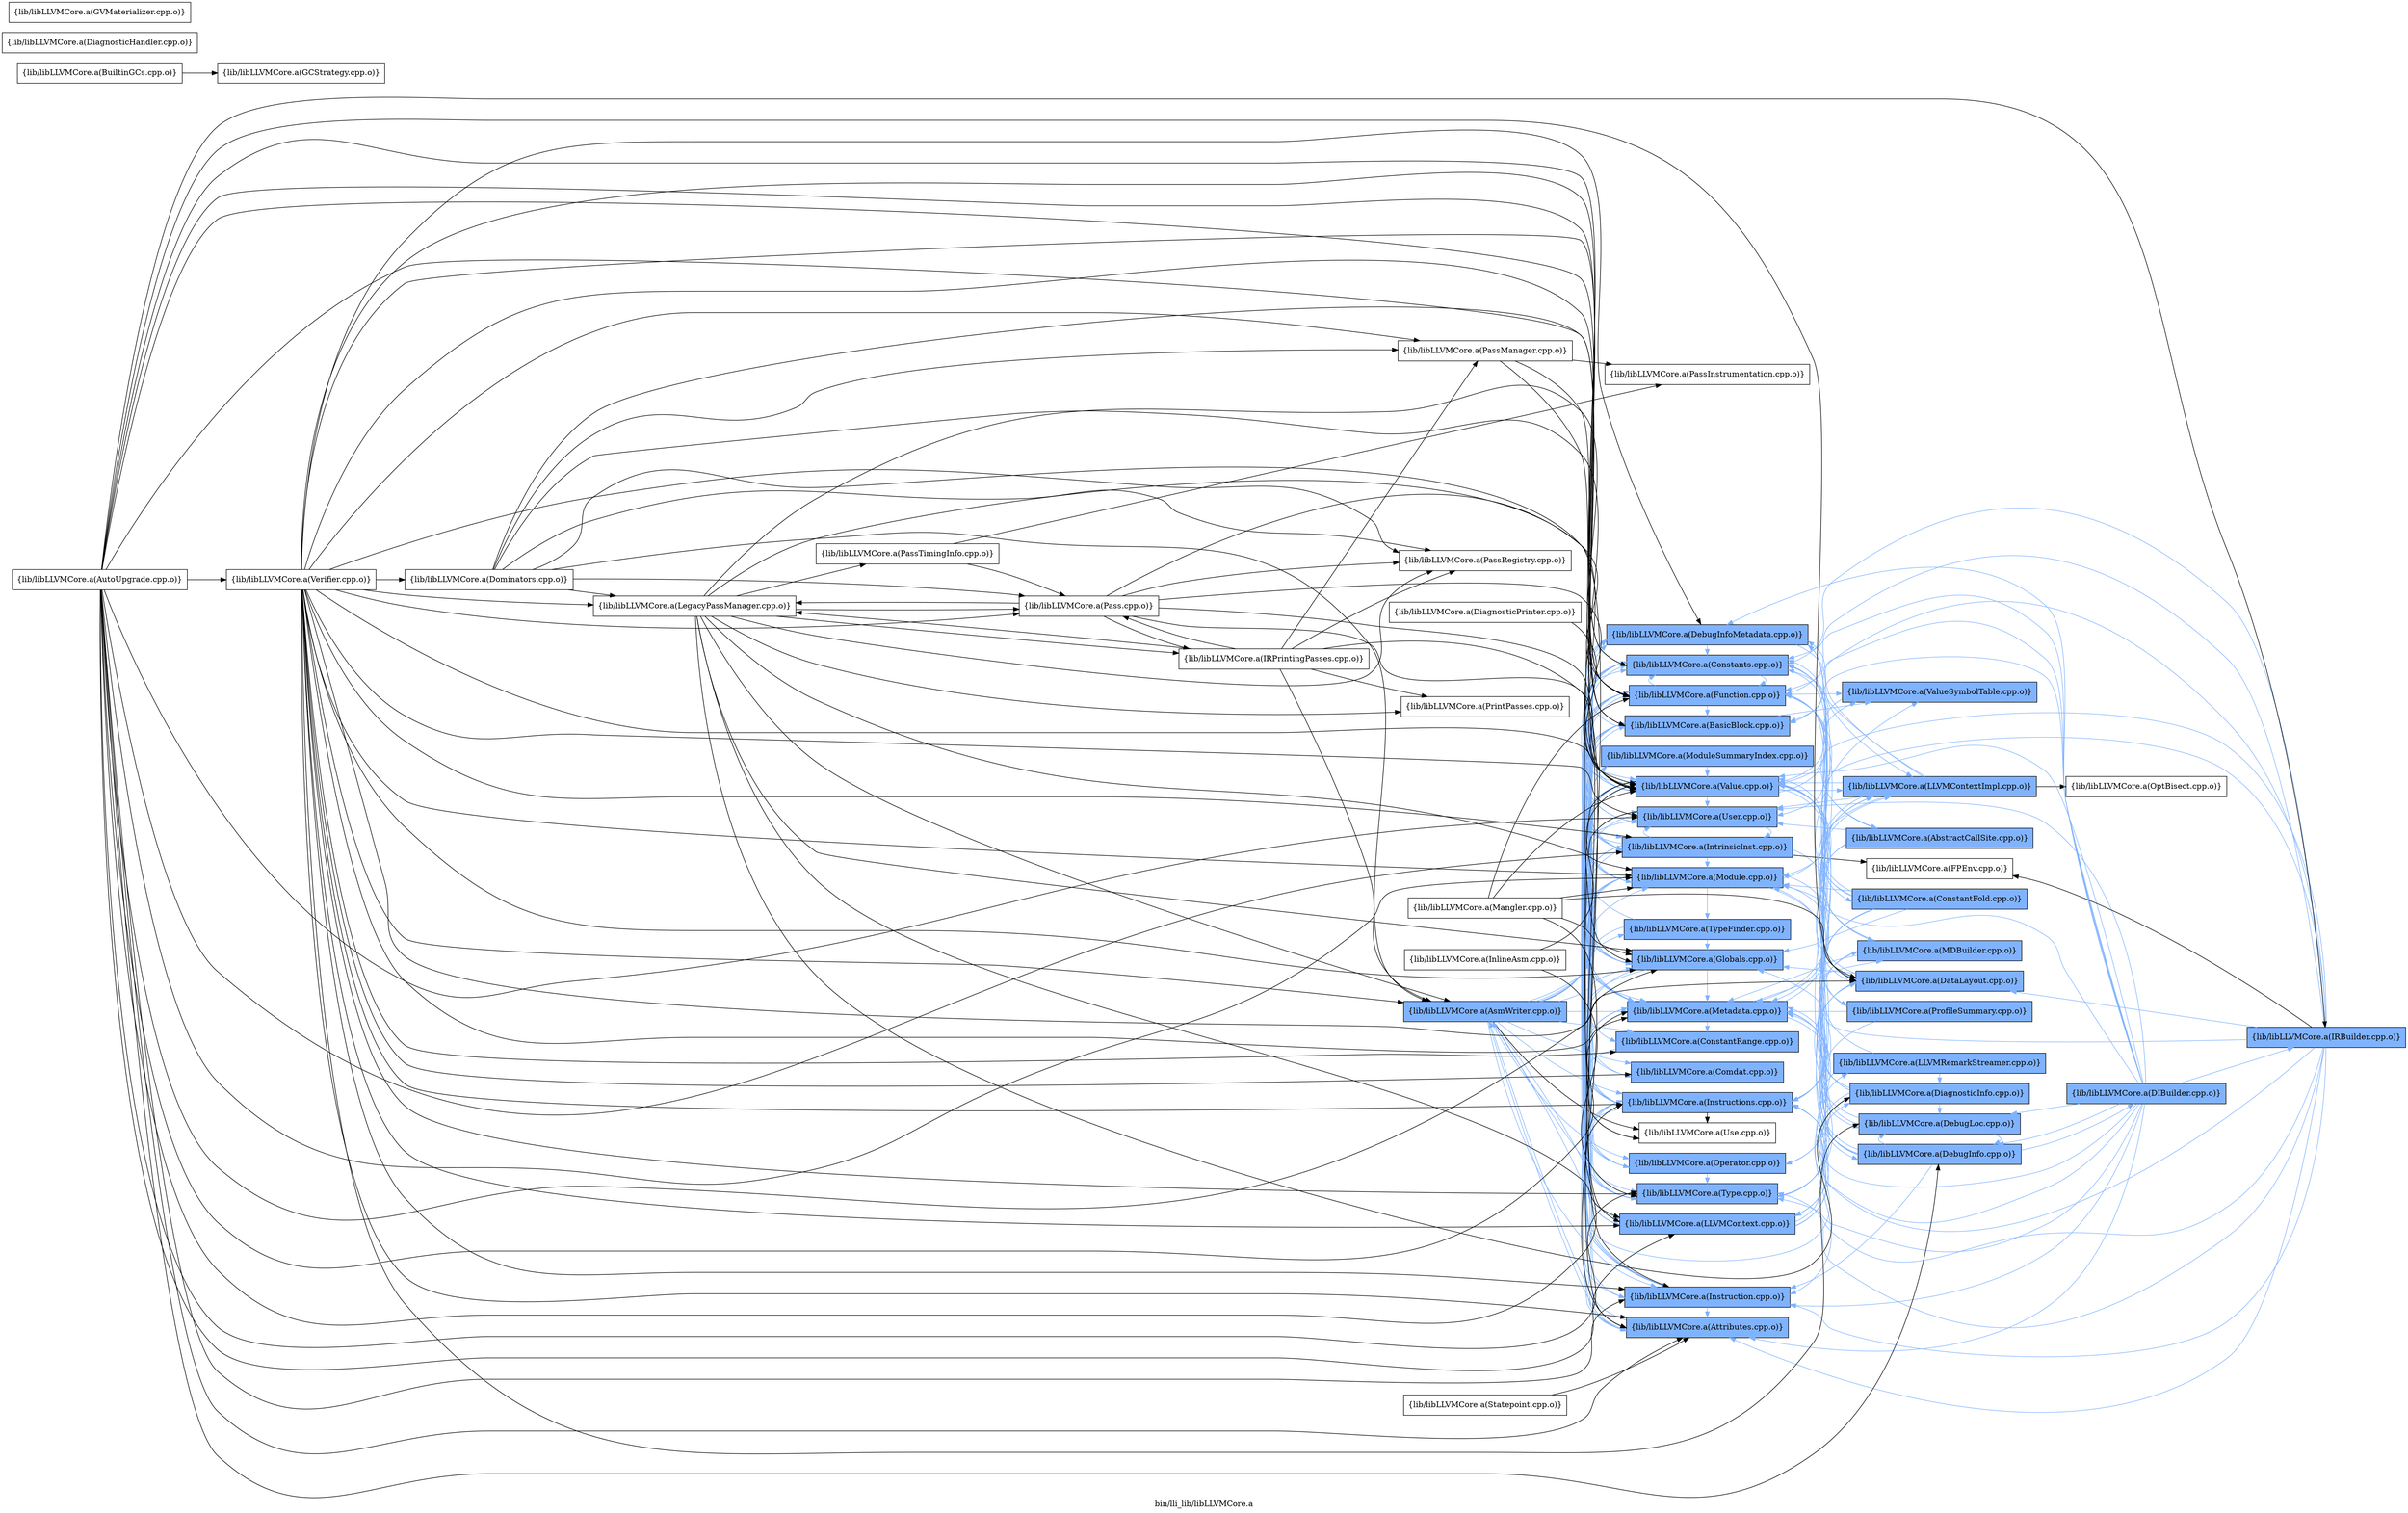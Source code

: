 digraph "bin/lli_lib/libLLVMCore.a" {
	label="bin/lli_lib/libLLVMCore.a";
	rankdir=LR;
	{ rank=same; Node0x5650f95bde98;  }
	{ rank=same; Node0x5650f95bd8f8; Node0x5650f95bf8d8; Node0x5650f95b8038; Node0x5650f95bde48; Node0x5650f95bd358; Node0x5650f95bb008; Node0x5650f95a25a8; Node0x5650f95a6298; Node0x5650f95a46c8; Node0x5650f95a4998; Node0x5650f95a9178; Node0x5650f95a7f58; Node0x5650f95bbf58; Node0x5650f95bdf38; Node0x5650f95be168; Node0x5650f95bd9e8; Node0x5650f95c91f8; Node0x5650f95c97e8; Node0x5650f95c8b68; Node0x5650f95b02e8; Node0x5650f95afb68;  }
	{ rank=same; Node0x5650f95af528; Node0x5650f95bdf88; Node0x5650f95b96b8; Node0x5650f95bf838; Node0x5650f95a2dc8; Node0x5650f95bcb88; Node0x5650f95a5fc8; Node0x5650f95bb418; Node0x5650f95bbcd8; Node0x5650f95bbc88; Node0x5650f95c7628; Node0x5650f95bf108;  }
	{ rank=same; Node0x5650f95a1f18; Node0x5650f95beb18;  }
	{ rank=same; Node0x5650f95bde98;  }
	{ rank=same; Node0x5650f95bd8f8; Node0x5650f95bf8d8; Node0x5650f95b8038; Node0x5650f95bde48; Node0x5650f95bd358; Node0x5650f95bb008; Node0x5650f95a25a8; Node0x5650f95a6298; Node0x5650f95a46c8; Node0x5650f95a4998; Node0x5650f95a9178; Node0x5650f95a7f58; Node0x5650f95bbf58; Node0x5650f95bdf38; Node0x5650f95be168; Node0x5650f95bd9e8; Node0x5650f95c91f8; Node0x5650f95c97e8; Node0x5650f95c8b68; Node0x5650f95b02e8; Node0x5650f95afb68;  }
	{ rank=same; Node0x5650f95af528; Node0x5650f95bdf88; Node0x5650f95b96b8; Node0x5650f95bf838; Node0x5650f95a2dc8; Node0x5650f95bcb88; Node0x5650f95a5fc8; Node0x5650f95bb418; Node0x5650f95bbcd8; Node0x5650f95bbc88; Node0x5650f95c7628; Node0x5650f95bf108;  }
	{ rank=same; Node0x5650f95a1f18; Node0x5650f95beb18;  }

	Node0x5650f95bde98 [shape=record,shape=box,group=1,style=filled,fillcolor="0.600000 0.5 1",label="{lib/libLLVMCore.a(AsmWriter.cpp.o)}"];
	Node0x5650f95bde98 -> Node0x5650f95bd8f8[color="0.600000 0.5 1"];
	Node0x5650f95bde98 -> Node0x5650f95bf8d8[color="0.600000 0.5 1"];
	Node0x5650f95bde98 -> Node0x5650f95b8038[color="0.600000 0.5 1"];
	Node0x5650f95bde98 -> Node0x5650f95bde48[color="0.600000 0.5 1"];
	Node0x5650f95bde98 -> Node0x5650f95bd358[color="0.600000 0.5 1"];
	Node0x5650f95bde98 -> Node0x5650f95bb008[color="0.600000 0.5 1"];
	Node0x5650f95bde98 -> Node0x5650f95a25a8[color="0.600000 0.5 1"];
	Node0x5650f95bde98 -> Node0x5650f95a6298[color="0.600000 0.5 1"];
	Node0x5650f95bde98 -> Node0x5650f95a46c8[color="0.600000 0.5 1"];
	Node0x5650f95bde98 -> Node0x5650f95a4998[color="0.600000 0.5 1"];
	Node0x5650f95bde98 -> Node0x5650f95a9178[color="0.600000 0.5 1"];
	Node0x5650f95bde98 -> Node0x5650f95a7f58[color="0.600000 0.5 1"];
	Node0x5650f95bde98 -> Node0x5650f95bbf58[color="0.600000 0.5 1"];
	Node0x5650f95bde98 -> Node0x5650f95bdf38[color="0.600000 0.5 1"];
	Node0x5650f95bde98 -> Node0x5650f95be168[color="0.600000 0.5 1"];
	Node0x5650f95bde98 -> Node0x5650f95bd9e8[color="0.600000 0.5 1"];
	Node0x5650f95bde98 -> Node0x5650f95c91f8[color="0.600000 0.5 1"];
	Node0x5650f95bde98 -> Node0x5650f95c97e8[color="0.600000 0.5 1"];
	Node0x5650f95bde98 -> Node0x5650f95c8b68;
	Node0x5650f95bde98 -> Node0x5650f95b02e8[color="0.600000 0.5 1"];
	Node0x5650f95bde98 -> Node0x5650f95afb68[color="0.600000 0.5 1"];
	Node0x5650f95bf8d8 [shape=record,shape=box,group=1,style=filled,fillcolor="0.600000 0.5 1",label="{lib/libLLVMCore.a(BasicBlock.cpp.o)}"];
	Node0x5650f95bf8d8 -> Node0x5650f95bd358[color="0.600000 0.5 1"];
	Node0x5650f95bf8d8 -> Node0x5650f95a46c8[color="0.600000 0.5 1"];
	Node0x5650f95bf8d8 -> Node0x5650f95a4998[color="0.600000 0.5 1"];
	Node0x5650f95bf8d8 -> Node0x5650f95bbf58[color="0.600000 0.5 1"];
	Node0x5650f95bf8d8 -> Node0x5650f95c91f8[color="0.600000 0.5 1"];
	Node0x5650f95bf8d8 -> Node0x5650f95b02e8[color="0.600000 0.5 1"];
	Node0x5650f95bf8d8 -> Node0x5650f95afb68[color="0.600000 0.5 1"];
	Node0x5650f95bf8d8 -> Node0x5650f95af528[color="0.600000 0.5 1"];
	Node0x5650f95bf248 [shape=record,shape=box,group=0,label="{lib/libLLVMCore.a(BuiltinGCs.cpp.o)}"];
	Node0x5650f95bf248 -> Node0x5650f95a20f8;
	Node0x5650f95bd358 [shape=record,shape=box,group=1,style=filled,fillcolor="0.600000 0.5 1",label="{lib/libLLVMCore.a(Constants.cpp.o)}"];
	Node0x5650f95bd358 -> Node0x5650f95bdf88[color="0.600000 0.5 1"];
	Node0x5650f95bd358 -> Node0x5650f95a25a8[color="0.600000 0.5 1"];
	Node0x5650f95bd358 -> Node0x5650f95a6298[color="0.600000 0.5 1"];
	Node0x5650f95bd358 -> Node0x5650f95a46c8[color="0.600000 0.5 1"];
	Node0x5650f95bd358 -> Node0x5650f95a4998[color="0.600000 0.5 1"];
	Node0x5650f95bd358 -> Node0x5650f95bd9e8[color="0.600000 0.5 1"];
	Node0x5650f95bd358 -> Node0x5650f95c91f8[color="0.600000 0.5 1"];
	Node0x5650f95bd358 -> Node0x5650f95b02e8[color="0.600000 0.5 1"];
	Node0x5650f95bd358 -> Node0x5650f95afb68[color="0.600000 0.5 1"];
	Node0x5650f95bf838 [shape=record,shape=box,group=1,style=filled,fillcolor="0.600000 0.5 1",label="{lib/libLLVMCore.a(DataLayout.cpp.o)}"];
	Node0x5650f95bf838 -> Node0x5650f95a6298[color="0.600000 0.5 1"];
	Node0x5650f95bf838 -> Node0x5650f95bdf38[color="0.600000 0.5 1"];
	Node0x5650f95bf838 -> Node0x5650f95c91f8[color="0.600000 0.5 1"];
	Node0x5650f95a25a8 [shape=record,shape=box,group=1,style=filled,fillcolor="0.600000 0.5 1",label="{lib/libLLVMCore.a(Function.cpp.o)}"];
	Node0x5650f95a25a8 -> Node0x5650f95bd8f8[color="0.600000 0.5 1"];
	Node0x5650f95a25a8 -> Node0x5650f95bf8d8[color="0.600000 0.5 1"];
	Node0x5650f95a25a8 -> Node0x5650f95bd358[color="0.600000 0.5 1"];
	Node0x5650f95a25a8 -> Node0x5650f95bf838[color="0.600000 0.5 1"];
	Node0x5650f95a25a8 -> Node0x5650f95a2dc8[color="0.600000 0.5 1"];
	Node0x5650f95a25a8 -> Node0x5650f95a6298[color="0.600000 0.5 1"];
	Node0x5650f95a25a8 -> Node0x5650f95a4998[color="0.600000 0.5 1"];
	Node0x5650f95a25a8 -> Node0x5650f95a9178[color="0.600000 0.5 1"];
	Node0x5650f95a25a8 -> Node0x5650f95a7f58[color="0.600000 0.5 1"];
	Node0x5650f95a25a8 -> Node0x5650f95bcb88[color="0.600000 0.5 1"];
	Node0x5650f95a25a8 -> Node0x5650f95bbf58[color="0.600000 0.5 1"];
	Node0x5650f95a25a8 -> Node0x5650f95bdf38[color="0.600000 0.5 1"];
	Node0x5650f95a25a8 -> Node0x5650f95c91f8[color="0.600000 0.5 1"];
	Node0x5650f95a25a8 -> Node0x5650f95b02e8[color="0.600000 0.5 1"];
	Node0x5650f95a25a8 -> Node0x5650f95afb68[color="0.600000 0.5 1"];
	Node0x5650f95a25a8 -> Node0x5650f95af528[color="0.600000 0.5 1"];
	Node0x5650f95a6298 [shape=record,shape=box,group=1,style=filled,fillcolor="0.600000 0.5 1",label="{lib/libLLVMCore.a(Globals.cpp.o)}"];
	Node0x5650f95a6298 -> Node0x5650f95bde48[color="0.600000 0.5 1"];
	Node0x5650f95a6298 -> Node0x5650f95bd358[color="0.600000 0.5 1"];
	Node0x5650f95a6298 -> Node0x5650f95a25a8[color="0.600000 0.5 1"];
	Node0x5650f95a6298 -> Node0x5650f95bbf58[color="0.600000 0.5 1"];
	Node0x5650f95a6298 -> Node0x5650f95bdf38[color="0.600000 0.5 1"];
	Node0x5650f95a6298 -> Node0x5650f95c91f8[color="0.600000 0.5 1"];
	Node0x5650f95a6298 -> Node0x5650f95b02e8[color="0.600000 0.5 1"];
	Node0x5650f95a6298 -> Node0x5650f95afb68[color="0.600000 0.5 1"];
	Node0x5650f95a57f8 [shape=record,shape=box,group=1,style=filled,fillcolor="0.600000 0.5 1",label="{lib/libLLVMCore.a(IRBuilder.cpp.o)}"];
	Node0x5650f95a57f8 -> Node0x5650f95bd8f8[color="0.600000 0.5 1"];
	Node0x5650f95a57f8 -> Node0x5650f95bf8d8[color="0.600000 0.5 1"];
	Node0x5650f95a57f8 -> Node0x5650f95bd358[color="0.600000 0.5 1"];
	Node0x5650f95a57f8 -> Node0x5650f95bf838[color="0.600000 0.5 1"];
	Node0x5650f95a57f8 -> Node0x5650f95a25a8[color="0.600000 0.5 1"];
	Node0x5650f95a57f8 -> Node0x5650f95a6298[color="0.600000 0.5 1"];
	Node0x5650f95a57f8 -> Node0x5650f95a5fc8;
	Node0x5650f95a57f8 -> Node0x5650f95a46c8[color="0.600000 0.5 1"];
	Node0x5650f95a57f8 -> Node0x5650f95a4998[color="0.600000 0.5 1"];
	Node0x5650f95a57f8 -> Node0x5650f95bbf58[color="0.600000 0.5 1"];
	Node0x5650f95a57f8 -> Node0x5650f95c91f8[color="0.600000 0.5 1"];
	Node0x5650f95a57f8 -> Node0x5650f95b02e8[color="0.600000 0.5 1"];
	Node0x5650f95a57f8 -> Node0x5650f95afb68[color="0.600000 0.5 1"];
	Node0x5650f95a4998 [shape=record,shape=box,group=1,style=filled,fillcolor="0.600000 0.5 1",label="{lib/libLLVMCore.a(Instructions.cpp.o)}"];
	Node0x5650f95a4998 -> Node0x5650f95bd8f8[color="0.600000 0.5 1"];
	Node0x5650f95a4998 -> Node0x5650f95bf8d8[color="0.600000 0.5 1"];
	Node0x5650f95a4998 -> Node0x5650f95bd358[color="0.600000 0.5 1"];
	Node0x5650f95a4998 -> Node0x5650f95bf838[color="0.600000 0.5 1"];
	Node0x5650f95a4998 -> Node0x5650f95a25a8[color="0.600000 0.5 1"];
	Node0x5650f95a4998 -> Node0x5650f95a46c8[color="0.600000 0.5 1"];
	Node0x5650f95a4998 -> Node0x5650f95b96b8[color="0.600000 0.5 1"];
	Node0x5650f95a4998 -> Node0x5650f95bcb88[color="0.600000 0.5 1"];
	Node0x5650f95a4998 -> Node0x5650f95bbf58[color="0.600000 0.5 1"];
	Node0x5650f95a4998 -> Node0x5650f95bdf38[color="0.600000 0.5 1"];
	Node0x5650f95a4998 -> Node0x5650f95bd9e8[color="0.600000 0.5 1"];
	Node0x5650f95a4998 -> Node0x5650f95c91f8[color="0.600000 0.5 1"];
	Node0x5650f95a4998 -> Node0x5650f95c8b68;
	Node0x5650f95a4998 -> Node0x5650f95b02e8[color="0.600000 0.5 1"];
	Node0x5650f95a4998 -> Node0x5650f95afb68[color="0.600000 0.5 1"];
	Node0x5650f95a7f58 [shape=record,shape=box,group=1,style=filled,fillcolor="0.600000 0.5 1",label="{lib/libLLVMCore.a(LLVMContext.cpp.o)}"];
	Node0x5650f95a7f58 -> Node0x5650f95bb418[color="0.600000 0.5 1"];
	Node0x5650f95a7f58 -> Node0x5650f95b96b8[color="0.600000 0.5 1"];
	Node0x5650f95a7f58 -> Node0x5650f95bbcd8[color="0.600000 0.5 1"];
	Node0x5650f95bbf58 [shape=record,shape=box,group=1,style=filled,fillcolor="0.600000 0.5 1",label="{lib/libLLVMCore.a(Metadata.cpp.o)}"];
	Node0x5650f95bbf58 -> Node0x5650f95bde48[color="0.600000 0.5 1"];
	Node0x5650f95bbf58 -> Node0x5650f95bd358[color="0.600000 0.5 1"];
	Node0x5650f95bbf58 -> Node0x5650f95bb008[color="0.600000 0.5 1"];
	Node0x5650f95bbf58 -> Node0x5650f95bbc88[color="0.600000 0.5 1"];
	Node0x5650f95bbf58 -> Node0x5650f95a7f58[color="0.600000 0.5 1"];
	Node0x5650f95bbf58 -> Node0x5650f95b96b8[color="0.600000 0.5 1"];
	Node0x5650f95bbf58 -> Node0x5650f95bcb88[color="0.600000 0.5 1"];
	Node0x5650f95bbf58 -> Node0x5650f95bdf38[color="0.600000 0.5 1"];
	Node0x5650f95bbf58 -> Node0x5650f95c91f8[color="0.600000 0.5 1"];
	Node0x5650f95bbf58 -> Node0x5650f95afb68[color="0.600000 0.5 1"];
	Node0x5650f95bdf38 [shape=record,shape=box,group=1,style=filled,fillcolor="0.600000 0.5 1",label="{lib/libLLVMCore.a(Module.cpp.o)}"];
	Node0x5650f95bdf38 -> Node0x5650f95b8038[color="0.600000 0.5 1"];
	Node0x5650f95bdf38 -> Node0x5650f95bd358[color="0.600000 0.5 1"];
	Node0x5650f95bdf38 -> Node0x5650f95bf838[color="0.600000 0.5 1"];
	Node0x5650f95bdf38 -> Node0x5650f95a25a8[color="0.600000 0.5 1"];
	Node0x5650f95bdf38 -> Node0x5650f95a6298[color="0.600000 0.5 1"];
	Node0x5650f95bdf38 -> Node0x5650f95a7f58[color="0.600000 0.5 1"];
	Node0x5650f95bdf38 -> Node0x5650f95bbf58[color="0.600000 0.5 1"];
	Node0x5650f95bdf38 -> Node0x5650f95c7628[color="0.600000 0.5 1"];
	Node0x5650f95bdf38 -> Node0x5650f95c91f8[color="0.600000 0.5 1"];
	Node0x5650f95bdf38 -> Node0x5650f95c97e8[color="0.600000 0.5 1"];
	Node0x5650f95bdf38 -> Node0x5650f95b02e8[color="0.600000 0.5 1"];
	Node0x5650f95bdf38 -> Node0x5650f95afb68[color="0.600000 0.5 1"];
	Node0x5650f95bdf38 -> Node0x5650f95af528[color="0.600000 0.5 1"];
	Node0x5650f95c91f8 [shape=record,shape=box,group=1,style=filled,fillcolor="0.600000 0.5 1",label="{lib/libLLVMCore.a(Type.cpp.o)}"];
	Node0x5650f95c91f8 -> Node0x5650f95bd358[color="0.600000 0.5 1"];
	Node0x5650f95b02e8 [shape=record,shape=box,group=1,style=filled,fillcolor="0.600000 0.5 1",label="{lib/libLLVMCore.a(User.cpp.o)}"];
	Node0x5650f95b02e8 -> Node0x5650f95a9178[color="0.600000 0.5 1"];
	Node0x5650f95b02e8 -> Node0x5650f95c8b68;
	Node0x5650f95afb68 [shape=record,shape=box,group=1,style=filled,fillcolor="0.600000 0.5 1",label="{lib/libLLVMCore.a(Value.cpp.o)}"];
	Node0x5650f95afb68 -> Node0x5650f95bd8f8[color="0.600000 0.5 1"];
	Node0x5650f95afb68 -> Node0x5650f95bf8d8[color="0.600000 0.5 1"];
	Node0x5650f95afb68 -> Node0x5650f95bd358[color="0.600000 0.5 1"];
	Node0x5650f95afb68 -> Node0x5650f95bf838[color="0.600000 0.5 1"];
	Node0x5650f95afb68 -> Node0x5650f95bf108[color="0.600000 0.5 1"];
	Node0x5650f95afb68 -> Node0x5650f95a25a8[color="0.600000 0.5 1"];
	Node0x5650f95afb68 -> Node0x5650f95a6298[color="0.600000 0.5 1"];
	Node0x5650f95afb68 -> Node0x5650f95a46c8[color="0.600000 0.5 1"];
	Node0x5650f95afb68 -> Node0x5650f95a4998[color="0.600000 0.5 1"];
	Node0x5650f95afb68 -> Node0x5650f95a9178[color="0.600000 0.5 1"];
	Node0x5650f95afb68 -> Node0x5650f95a7f58[color="0.600000 0.5 1"];
	Node0x5650f95afb68 -> Node0x5650f95b96b8[color="0.600000 0.5 1"];
	Node0x5650f95afb68 -> Node0x5650f95bbf58[color="0.600000 0.5 1"];
	Node0x5650f95afb68 -> Node0x5650f95bd9e8[color="0.600000 0.5 1"];
	Node0x5650f95afb68 -> Node0x5650f95c91f8[color="0.600000 0.5 1"];
	Node0x5650f95afb68 -> Node0x5650f95c8b68;
	Node0x5650f95afb68 -> Node0x5650f95b02e8[color="0.600000 0.5 1"];
	Node0x5650f95afb68 -> Node0x5650f95af528[color="0.600000 0.5 1"];
	Node0x5650f95aed58 [shape=record,shape=box,group=0,label="{lib/libLLVMCore.a(Verifier.cpp.o)}"];
	Node0x5650f95aed58 -> Node0x5650f95bde98;
	Node0x5650f95aed58 -> Node0x5650f95bd8f8;
	Node0x5650f95aed58 -> Node0x5650f95bf8d8;
	Node0x5650f95aed58 -> Node0x5650f95b8038;
	Node0x5650f95aed58 -> Node0x5650f95bde48;
	Node0x5650f95aed58 -> Node0x5650f95bd358;
	Node0x5650f95aed58 -> Node0x5650f95bf838;
	Node0x5650f95aed58 -> Node0x5650f95bb008;
	Node0x5650f95aed58 -> Node0x5650f95bbc88;
	Node0x5650f95aed58 -> Node0x5650f95bc138;
	Node0x5650f95aed58 -> Node0x5650f95a25a8;
	Node0x5650f95aed58 -> Node0x5650f95a6298;
	Node0x5650f95aed58 -> Node0x5650f95a46c8;
	Node0x5650f95aed58 -> Node0x5650f95a4998;
	Node0x5650f95aed58 -> Node0x5650f95a9178;
	Node0x5650f95aed58 -> Node0x5650f95a7f58;
	Node0x5650f95aed58 -> Node0x5650f95bab08;
	Node0x5650f95aed58 -> Node0x5650f95bbf58;
	Node0x5650f95aed58 -> Node0x5650f95bdf38;
	Node0x5650f95aed58 -> Node0x5650f95a2d78;
	Node0x5650f95aed58 -> Node0x5650f95a2648;
	Node0x5650f95aed58 -> Node0x5650f95a3f48;
	Node0x5650f95aed58 -> Node0x5650f95c91f8;
	Node0x5650f95aed58 -> Node0x5650f95b02e8;
	Node0x5650f95aed58 -> Node0x5650f95afb68;
	Node0x5650f95bd8f8 [shape=record,shape=box,group=1,style=filled,fillcolor="0.600000 0.5 1",label="{lib/libLLVMCore.a(Attributes.cpp.o)}"];
	Node0x5650f95bd8f8 -> Node0x5650f95bde98[color="0.600000 0.5 1"];
	Node0x5650f95bd8f8 -> Node0x5650f95a25a8[color="0.600000 0.5 1"];
	Node0x5650f95bab08 [shape=record,shape=box,group=0,label="{lib/libLLVMCore.a(LegacyPassManager.cpp.o)}"];
	Node0x5650f95bab08 -> Node0x5650f95bde98;
	Node0x5650f95bab08 -> Node0x5650f95bb418;
	Node0x5650f95bab08 -> Node0x5650f95a25a8;
	Node0x5650f95bab08 -> Node0x5650f95a6298;
	Node0x5650f95bab08 -> Node0x5650f95a5348;
	Node0x5650f95bab08 -> Node0x5650f95a7f58;
	Node0x5650f95bab08 -> Node0x5650f95bdf38;
	Node0x5650f95bab08 -> Node0x5650f95a2d78;
	Node0x5650f95bab08 -> Node0x5650f95a3f48;
	Node0x5650f95bab08 -> Node0x5650f95a3868;
	Node0x5650f95bab08 -> Node0x5650f95c82f8;
	Node0x5650f95bab08 -> Node0x5650f95afb68;
	Node0x5650f95a2d78 [shape=record,shape=box,group=0,label="{lib/libLLVMCore.a(Pass.cpp.o)}"];
	Node0x5650f95a2d78 -> Node0x5650f95bd8f8;
	Node0x5650f95a2d78 -> Node0x5650f95a25a8;
	Node0x5650f95a2d78 -> Node0x5650f95a5348;
	Node0x5650f95a2d78 -> Node0x5650f95a7f58;
	Node0x5650f95a2d78 -> Node0x5650f95bab08;
	Node0x5650f95a2d78 -> Node0x5650f95a3f48;
	Node0x5650f95a2d78 -> Node0x5650f95afb68;
	Node0x5650f95a3f48 [shape=record,shape=box,group=0,label="{lib/libLLVMCore.a(PassRegistry.cpp.o)}"];
	Node0x5650f95bb008 [shape=record,shape=box,group=1,style=filled,fillcolor="0.600000 0.5 1",label="{lib/libLLVMCore.a(DebugInfoMetadata.cpp.o)}"];
	Node0x5650f95bb008 -> Node0x5650f95bd358[color="0.600000 0.5 1"];
	Node0x5650f95bb008 -> Node0x5650f95a7f58[color="0.600000 0.5 1"];
	Node0x5650f95bb008 -> Node0x5650f95b96b8[color="0.600000 0.5 1"];
	Node0x5650f95bb008 -> Node0x5650f95bbf58[color="0.600000 0.5 1"];
	Node0x5650f95bb008 -> Node0x5650f95c91f8[color="0.600000 0.5 1"];
	Node0x5650f95bbc88 [shape=record,shape=box,group=1,style=filled,fillcolor="0.600000 0.5 1",label="{lib/libLLVMCore.a(DebugLoc.cpp.o)}"];
	Node0x5650f95bbc88 -> Node0x5650f95bf108[color="0.600000 0.5 1"];
	Node0x5650f95bbc88 -> Node0x5650f95bb008[color="0.600000 0.5 1"];
	Node0x5650f95bbc88 -> Node0x5650f95bbf58[color="0.600000 0.5 1"];
	Node0x5650f95bb418 [shape=record,shape=box,group=1,style=filled,fillcolor="0.600000 0.5 1",label="{lib/libLLVMCore.a(DiagnosticInfo.cpp.o)}"];
	Node0x5650f95bb418 -> Node0x5650f95bde98[color="0.600000 0.5 1"];
	Node0x5650f95bb418 -> Node0x5650f95bbc88[color="0.600000 0.5 1"];
	Node0x5650f95bb418 -> Node0x5650f95a25a8[color="0.600000 0.5 1"];
	Node0x5650f95bb418 -> Node0x5650f95a46c8[color="0.600000 0.5 1"];
	Node0x5650f95bb418 -> Node0x5650f95a7f58[color="0.600000 0.5 1"];
	Node0x5650f95bb418 -> Node0x5650f95bbf58[color="0.600000 0.5 1"];
	Node0x5650f95bb418 -> Node0x5650f95afb68[color="0.600000 0.5 1"];
	Node0x5650f95bc138 [shape=record,shape=box,group=0,label="{lib/libLLVMCore.a(Dominators.cpp.o)}"];
	Node0x5650f95bc138 -> Node0x5650f95bde98;
	Node0x5650f95bc138 -> Node0x5650f95bf8d8;
	Node0x5650f95bc138 -> Node0x5650f95a46c8;
	Node0x5650f95bc138 -> Node0x5650f95bab08;
	Node0x5650f95bc138 -> Node0x5650f95a2d78;
	Node0x5650f95bc138 -> Node0x5650f95a2648;
	Node0x5650f95bc138 -> Node0x5650f95a3f48;
	Node0x5650f95bc138 -> Node0x5650f95afb68;
	Node0x5650f95c82f8 [shape=record,shape=box,group=0,label="{lib/libLLVMCore.a(PrintPasses.cpp.o)}"];
	Node0x5650f95a3868 [shape=record,shape=box,group=0,label="{lib/libLLVMCore.a(PassTimingInfo.cpp.o)}"];
	Node0x5650f95a3868 -> Node0x5650f95a2d78;
	Node0x5650f95a3868 -> Node0x5650f95a32c8;
	Node0x5650f95a5348 [shape=record,shape=box,group=0,label="{lib/libLLVMCore.a(IRPrintingPasses.cpp.o)}"];
	Node0x5650f95a5348 -> Node0x5650f95bde98;
	Node0x5650f95a5348 -> Node0x5650f95bab08;
	Node0x5650f95a5348 -> Node0x5650f95a2d78;
	Node0x5650f95a5348 -> Node0x5650f95a2648;
	Node0x5650f95a5348 -> Node0x5650f95a3f48;
	Node0x5650f95a5348 -> Node0x5650f95c82f8;
	Node0x5650f95a5348 -> Node0x5650f95afb68;
	Node0x5650f95a46c8 [shape=record,shape=box,group=1,style=filled,fillcolor="0.600000 0.5 1",label="{lib/libLLVMCore.a(Instruction.cpp.o)}"];
	Node0x5650f95a46c8 -> Node0x5650f95bd8f8[color="0.600000 0.5 1"];
	Node0x5650f95a46c8 -> Node0x5650f95bf8d8[color="0.600000 0.5 1"];
	Node0x5650f95a46c8 -> Node0x5650f95bd358[color="0.600000 0.5 1"];
	Node0x5650f95a46c8 -> Node0x5650f95a4998[color="0.600000 0.5 1"];
	Node0x5650f95a46c8 -> Node0x5650f95bbf58[color="0.600000 0.5 1"];
	Node0x5650f95a46c8 -> Node0x5650f95b02e8[color="0.600000 0.5 1"];
	Node0x5650f95a46c8 -> Node0x5650f95afb68[color="0.600000 0.5 1"];
	Node0x5650f95bf108 [shape=record,shape=box,group=1,style=filled,fillcolor="0.600000 0.5 1",label="{lib/libLLVMCore.a(DebugInfo.cpp.o)}"];
	Node0x5650f95bf108 -> Node0x5650f95beb18[color="0.600000 0.5 1"];
	Node0x5650f95bf108 -> Node0x5650f95bb008[color="0.600000 0.5 1"];
	Node0x5650f95bf108 -> Node0x5650f95bbc88[color="0.600000 0.5 1"];
	Node0x5650f95bf108 -> Node0x5650f95a25a8[color="0.600000 0.5 1"];
	Node0x5650f95bf108 -> Node0x5650f95a46c8[color="0.600000 0.5 1"];
	Node0x5650f95bf108 -> Node0x5650f95bbf58[color="0.600000 0.5 1"];
	Node0x5650f95bf108 -> Node0x5650f95bdf38[color="0.600000 0.5 1"];
	Node0x5650f95bf108 -> Node0x5650f95afb68[color="0.600000 0.5 1"];
	Node0x5650f95a9178 [shape=record,shape=box,group=1,style=filled,fillcolor="0.600000 0.5 1",label="{lib/libLLVMCore.a(IntrinsicInst.cpp.o)}"];
	Node0x5650f95a9178 -> Node0x5650f95bf8d8[color="0.600000 0.5 1"];
	Node0x5650f95a9178 -> Node0x5650f95bd358[color="0.600000 0.5 1"];
	Node0x5650f95a9178 -> Node0x5650f95bf838[color="0.600000 0.5 1"];
	Node0x5650f95a9178 -> Node0x5650f95bb008[color="0.600000 0.5 1"];
	Node0x5650f95a9178 -> Node0x5650f95a25a8[color="0.600000 0.5 1"];
	Node0x5650f95a9178 -> Node0x5650f95a5fc8;
	Node0x5650f95a9178 -> Node0x5650f95a46c8[color="0.600000 0.5 1"];
	Node0x5650f95a9178 -> Node0x5650f95a4998[color="0.600000 0.5 1"];
	Node0x5650f95a9178 -> Node0x5650f95bbf58[color="0.600000 0.5 1"];
	Node0x5650f95a9178 -> Node0x5650f95bdf38[color="0.600000 0.5 1"];
	Node0x5650f95a9178 -> Node0x5650f95c91f8[color="0.600000 0.5 1"];
	Node0x5650f95a9178 -> Node0x5650f95b02e8[color="0.600000 0.5 1"];
	Node0x5650f95a9178 -> Node0x5650f95afb68[color="0.600000 0.5 1"];
	Node0x5650f95bcb88 [shape=record,shape=box,group=1,style=filled,fillcolor="0.600000 0.5 1",label="{lib/libLLVMCore.a(MDBuilder.cpp.o)}"];
	Node0x5650f95bcb88 -> Node0x5650f95bd358[color="0.600000 0.5 1"];
	Node0x5650f95bcb88 -> Node0x5650f95bbf58[color="0.600000 0.5 1"];
	Node0x5650f95bcb88 -> Node0x5650f95c91f8[color="0.600000 0.5 1"];
	Node0x5650f95bcb88 -> Node0x5650f95afb68[color="0.600000 0.5 1"];
	Node0x5650f95bd9e8 [shape=record,shape=box,group=1,style=filled,fillcolor="0.600000 0.5 1",label="{lib/libLLVMCore.a(Operator.cpp.o)}"];
	Node0x5650f95bd9e8 -> Node0x5650f95bd358[color="0.600000 0.5 1"];
	Node0x5650f95bd9e8 -> Node0x5650f95bf838[color="0.600000 0.5 1"];
	Node0x5650f95bd9e8 -> Node0x5650f95c91f8[color="0.600000 0.5 1"];
	Node0x5650f95c8b68 [shape=record,shape=box,group=0,label="{lib/libLLVMCore.a(Use.cpp.o)}"];
	Node0x5650f95a2648 [shape=record,shape=box,group=0,label="{lib/libLLVMCore.a(PassManager.cpp.o)}"];
	Node0x5650f95a2648 -> Node0x5650f95a6298;
	Node0x5650f95a2648 -> Node0x5650f95a32c8;
	Node0x5650f95a2648 -> Node0x5650f95afb68;
	Node0x5650f95beb18 [shape=record,shape=box,group=1,style=filled,fillcolor="0.600000 0.5 1",label="{lib/libLLVMCore.a(DIBuilder.cpp.o)}"];
	Node0x5650f95beb18 -> Node0x5650f95bd8f8[color="0.600000 0.5 1"];
	Node0x5650f95beb18 -> Node0x5650f95bf8d8[color="0.600000 0.5 1"];
	Node0x5650f95beb18 -> Node0x5650f95bd358[color="0.600000 0.5 1"];
	Node0x5650f95beb18 -> Node0x5650f95bf108[color="0.600000 0.5 1"];
	Node0x5650f95beb18 -> Node0x5650f95bb008[color="0.600000 0.5 1"];
	Node0x5650f95beb18 -> Node0x5650f95bbc88[color="0.600000 0.5 1"];
	Node0x5650f95beb18 -> Node0x5650f95a25a8[color="0.600000 0.5 1"];
	Node0x5650f95beb18 -> Node0x5650f95a57f8[color="0.600000 0.5 1"];
	Node0x5650f95beb18 -> Node0x5650f95a46c8[color="0.600000 0.5 1"];
	Node0x5650f95beb18 -> Node0x5650f95a4998[color="0.600000 0.5 1"];
	Node0x5650f95beb18 -> Node0x5650f95bbf58[color="0.600000 0.5 1"];
	Node0x5650f95beb18 -> Node0x5650f95bdf38[color="0.600000 0.5 1"];
	Node0x5650f95beb18 -> Node0x5650f95c91f8[color="0.600000 0.5 1"];
	Node0x5650f95beb18 -> Node0x5650f95b02e8[color="0.600000 0.5 1"];
	Node0x5650f95beb18 -> Node0x5650f95afb68[color="0.600000 0.5 1"];
	Node0x5650f95bcdb8 [shape=record,shape=box,group=0,label="{lib/libLLVMCore.a(Mangler.cpp.o)}"];
	Node0x5650f95bcdb8 -> Node0x5650f95bd8f8;
	Node0x5650f95bcdb8 -> Node0x5650f95bf838;
	Node0x5650f95bcdb8 -> Node0x5650f95a25a8;
	Node0x5650f95bcdb8 -> Node0x5650f95a6298;
	Node0x5650f95bcdb8 -> Node0x5650f95bdf38;
	Node0x5650f95bcdb8 -> Node0x5650f95afb68;
	Node0x5650f95bde48 [shape=record,shape=box,group=1,style=filled,fillcolor="0.600000 0.5 1",label="{lib/libLLVMCore.a(ConstantRange.cpp.o)}"];
	Node0x5650f95bde48 -> Node0x5650f95a4998[color="0.600000 0.5 1"];
	Node0x5650f95b8038 [shape=record,shape=box,group=1,style=filled,fillcolor="0.600000 0.5 1",label="{lib/libLLVMCore.a(Comdat.cpp.o)}"];
	Node0x5650f95b8038 -> Node0x5650f95bdf38[color="0.600000 0.5 1"];
	Node0x5650f95be168 [shape=record,shape=box,group=1,style=filled,fillcolor="0.600000 0.5 1",label="{lib/libLLVMCore.a(ModuleSummaryIndex.cpp.o)}"];
	Node0x5650f95be168 -> Node0x5650f95afb68[color="0.600000 0.5 1"];
	Node0x5650f95c97e8 [shape=record,shape=box,group=1,style=filled,fillcolor="0.600000 0.5 1",label="{lib/libLLVMCore.a(TypeFinder.cpp.o)}"];
	Node0x5650f95c97e8 -> Node0x5650f95a25a8[color="0.600000 0.5 1"];
	Node0x5650f95c97e8 -> Node0x5650f95a6298[color="0.600000 0.5 1"];
	Node0x5650f95c97e8 -> Node0x5650f95bbf58[color="0.600000 0.5 1"];
	Node0x5650f95af528 [shape=record,shape=box,group=1,style=filled,fillcolor="0.600000 0.5 1",label="{lib/libLLVMCore.a(ValueSymbolTable.cpp.o)}"];
	Node0x5650f95af528 -> Node0x5650f95afb68[color="0.600000 0.5 1"];
	Node0x5650f95a20f8 [shape=record,shape=box,group=0,label="{lib/libLLVMCore.a(GCStrategy.cpp.o)}"];
	Node0x5650f95bdf88 [shape=record,shape=box,group=1,style=filled,fillcolor="0.600000 0.5 1",label="{lib/libLLVMCore.a(ConstantFold.cpp.o)}"];
	Node0x5650f95bdf88 -> Node0x5650f95bd358[color="0.600000 0.5 1"];
	Node0x5650f95bdf88 -> Node0x5650f95a25a8[color="0.600000 0.5 1"];
	Node0x5650f95bdf88 -> Node0x5650f95a6298[color="0.600000 0.5 1"];
	Node0x5650f95bdf88 -> Node0x5650f95a4998[color="0.600000 0.5 1"];
	Node0x5650f95bdf88 -> Node0x5650f95bdf38[color="0.600000 0.5 1"];
	Node0x5650f95bdf88 -> Node0x5650f95bd9e8[color="0.600000 0.5 1"];
	Node0x5650f95bdf88 -> Node0x5650f95c91f8[color="0.600000 0.5 1"];
	Node0x5650f95bdf88 -> Node0x5650f95afb68[color="0.600000 0.5 1"];
	Node0x5650f95b96b8 [shape=record,shape=box,group=1,style=filled,fillcolor="0.600000 0.5 1",label="{lib/libLLVMCore.a(LLVMContextImpl.cpp.o)}"];
	Node0x5650f95b96b8 -> Node0x5650f95bd358[color="0.600000 0.5 1"];
	Node0x5650f95b96b8 -> Node0x5650f95bb008[color="0.600000 0.5 1"];
	Node0x5650f95b96b8 -> Node0x5650f95bbf58[color="0.600000 0.5 1"];
	Node0x5650f95b96b8 -> Node0x5650f95bdf38[color="0.600000 0.5 1"];
	Node0x5650f95b96b8 -> Node0x5650f95a1f18;
	Node0x5650f95b96b8 -> Node0x5650f95b02e8[color="0.600000 0.5 1"];
	Node0x5650f95b96b8 -> Node0x5650f95afb68[color="0.600000 0.5 1"];
	Node0x5650f95a2dc8 [shape=record,shape=box,group=1,style=filled,fillcolor="0.600000 0.5 1",label="{lib/libLLVMCore.a(AbstractCallSite.cpp.o)}"];
	Node0x5650f95a2dc8 -> Node0x5650f95bd358[color="0.600000 0.5 1"];
	Node0x5650f95a2dc8 -> Node0x5650f95a4998[color="0.600000 0.5 1"];
	Node0x5650f95a2dc8 -> Node0x5650f95bbf58[color="0.600000 0.5 1"];
	Node0x5650f95a2dc8 -> Node0x5650f95b02e8[color="0.600000 0.5 1"];
	Node0x5650f95a5fc8 [shape=record,shape=box,group=0,label="{lib/libLLVMCore.a(FPEnv.cpp.o)}"];
	Node0x5650f95bbcd8 [shape=record,shape=box,group=1,style=filled,fillcolor="0.600000 0.5 1",label="{lib/libLLVMCore.a(LLVMRemarkStreamer.cpp.o)}"];
	Node0x5650f95bbcd8 -> Node0x5650f95bb418[color="0.600000 0.5 1"];
	Node0x5650f95bbcd8 -> Node0x5650f95a7f58[color="0.600000 0.5 1"];
	Node0x5650f95bbcd8 -> Node0x5650f95afb68[color="0.600000 0.5 1"];
	Node0x5650f95ba298 [shape=record,shape=box,group=0,label="{lib/libLLVMCore.a(DiagnosticPrinter.cpp.o)}"];
	Node0x5650f95ba298 -> Node0x5650f95afb68;
	Node0x5650f95a1f18 [shape=record,shape=box,group=0,label="{lib/libLLVMCore.a(OptBisect.cpp.o)}"];
	Node0x5650f95b9e88 [shape=record,shape=box,group=0,label="{lib/libLLVMCore.a(DiagnosticHandler.cpp.o)}"];
	Node0x5650f95c7628 [shape=record,shape=box,group=1,style=filled,fillcolor="0.600000 0.5 1",label="{lib/libLLVMCore.a(ProfileSummary.cpp.o)}"];
	Node0x5650f95c7628 -> Node0x5650f95bd358[color="0.600000 0.5 1"];
	Node0x5650f95c7628 -> Node0x5650f95bbf58[color="0.600000 0.5 1"];
	Node0x5650f95c7628 -> Node0x5650f95c91f8[color="0.600000 0.5 1"];
	Node0x5650f95a32c8 [shape=record,shape=box,group=0,label="{lib/libLLVMCore.a(PassInstrumentation.cpp.o)}"];
	Node0x5650f95a4cb8 [shape=record,shape=box,group=0,label="{lib/libLLVMCore.a(Statepoint.cpp.o)}"];
	Node0x5650f95a4cb8 -> Node0x5650f95bd8f8;
	Node0x5650f95a3688 [shape=record,shape=box,group=0,label="{lib/libLLVMCore.a(InlineAsm.cpp.o)}"];
	Node0x5650f95a3688 -> Node0x5650f95c91f8;
	Node0x5650f95a3688 -> Node0x5650f95afb68;
	Node0x5650f95b6fa8 [shape=record,shape=box,group=0,label="{lib/libLLVMCore.a(AutoUpgrade.cpp.o)}"];
	Node0x5650f95b6fa8 -> Node0x5650f95bd8f8;
	Node0x5650f95b6fa8 -> Node0x5650f95bf8d8;
	Node0x5650f95b6fa8 -> Node0x5650f95bd358;
	Node0x5650f95b6fa8 -> Node0x5650f95bf838;
	Node0x5650f95b6fa8 -> Node0x5650f95bf108;
	Node0x5650f95b6fa8 -> Node0x5650f95a25a8;
	Node0x5650f95b6fa8 -> Node0x5650f95a6298;
	Node0x5650f95b6fa8 -> Node0x5650f95a57f8;
	Node0x5650f95b6fa8 -> Node0x5650f95a46c8;
	Node0x5650f95b6fa8 -> Node0x5650f95a4998;
	Node0x5650f95b6fa8 -> Node0x5650f95a9178;
	Node0x5650f95b6fa8 -> Node0x5650f95a7f58;
	Node0x5650f95b6fa8 -> Node0x5650f95bbf58;
	Node0x5650f95b6fa8 -> Node0x5650f95bdf38;
	Node0x5650f95b6fa8 -> Node0x5650f95c91f8;
	Node0x5650f95b6fa8 -> Node0x5650f95b02e8;
	Node0x5650f95b6fa8 -> Node0x5650f95afb68;
	Node0x5650f95b6fa8 -> Node0x5650f95aed58;
	Node0x5650f95c8e88 [shape=record,shape=box,group=0,label="{lib/libLLVMCore.a(GVMaterializer.cpp.o)}"];
}
